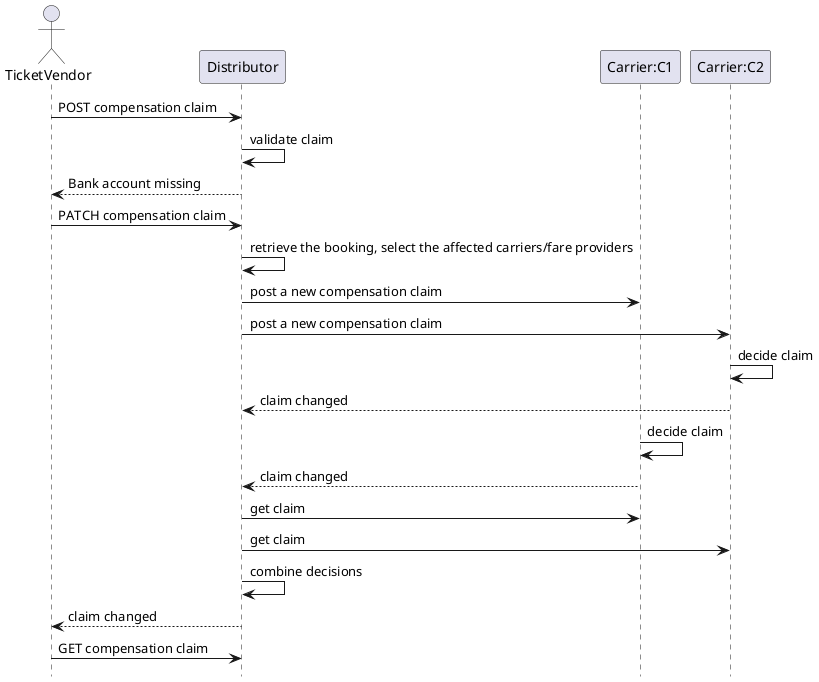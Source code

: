 @startuml
hide footbox

actor "TicketVendor"


"TicketVendor" -> "Distributor": POST compensation claim

"Distributor" -> "Distributor": validate claim

"Distributor" --> "TicketVendor": Bank account missing

"TicketVendor" -> "Distributor": PATCH compensation claim

"Distributor" -> "Distributor": retrieve the booking, select the affected carriers/fare providers

"Distributor" -> "Carrier:C1": post a new compensation claim

"Distributor" -> "Carrier:C2": post a new compensation claim

"Carrier:C2" -> "Carrier:C2": decide claim

"Carrier:C2" --> "Distributor": claim changed

"Carrier:C1" -> "Carrier:C1": decide claim

"Carrier:C1" --> "Distributor": claim changed

"Distributor" -> "Carrier:C1": get claim

"Distributor" -> "Carrier:C2": get claim

"Distributor" -> "Distributor": combine decisions

"Distributor" --> "TicketVendor": claim changed

"TicketVendor" -> "Distributor": GET compensation claim

@enduml